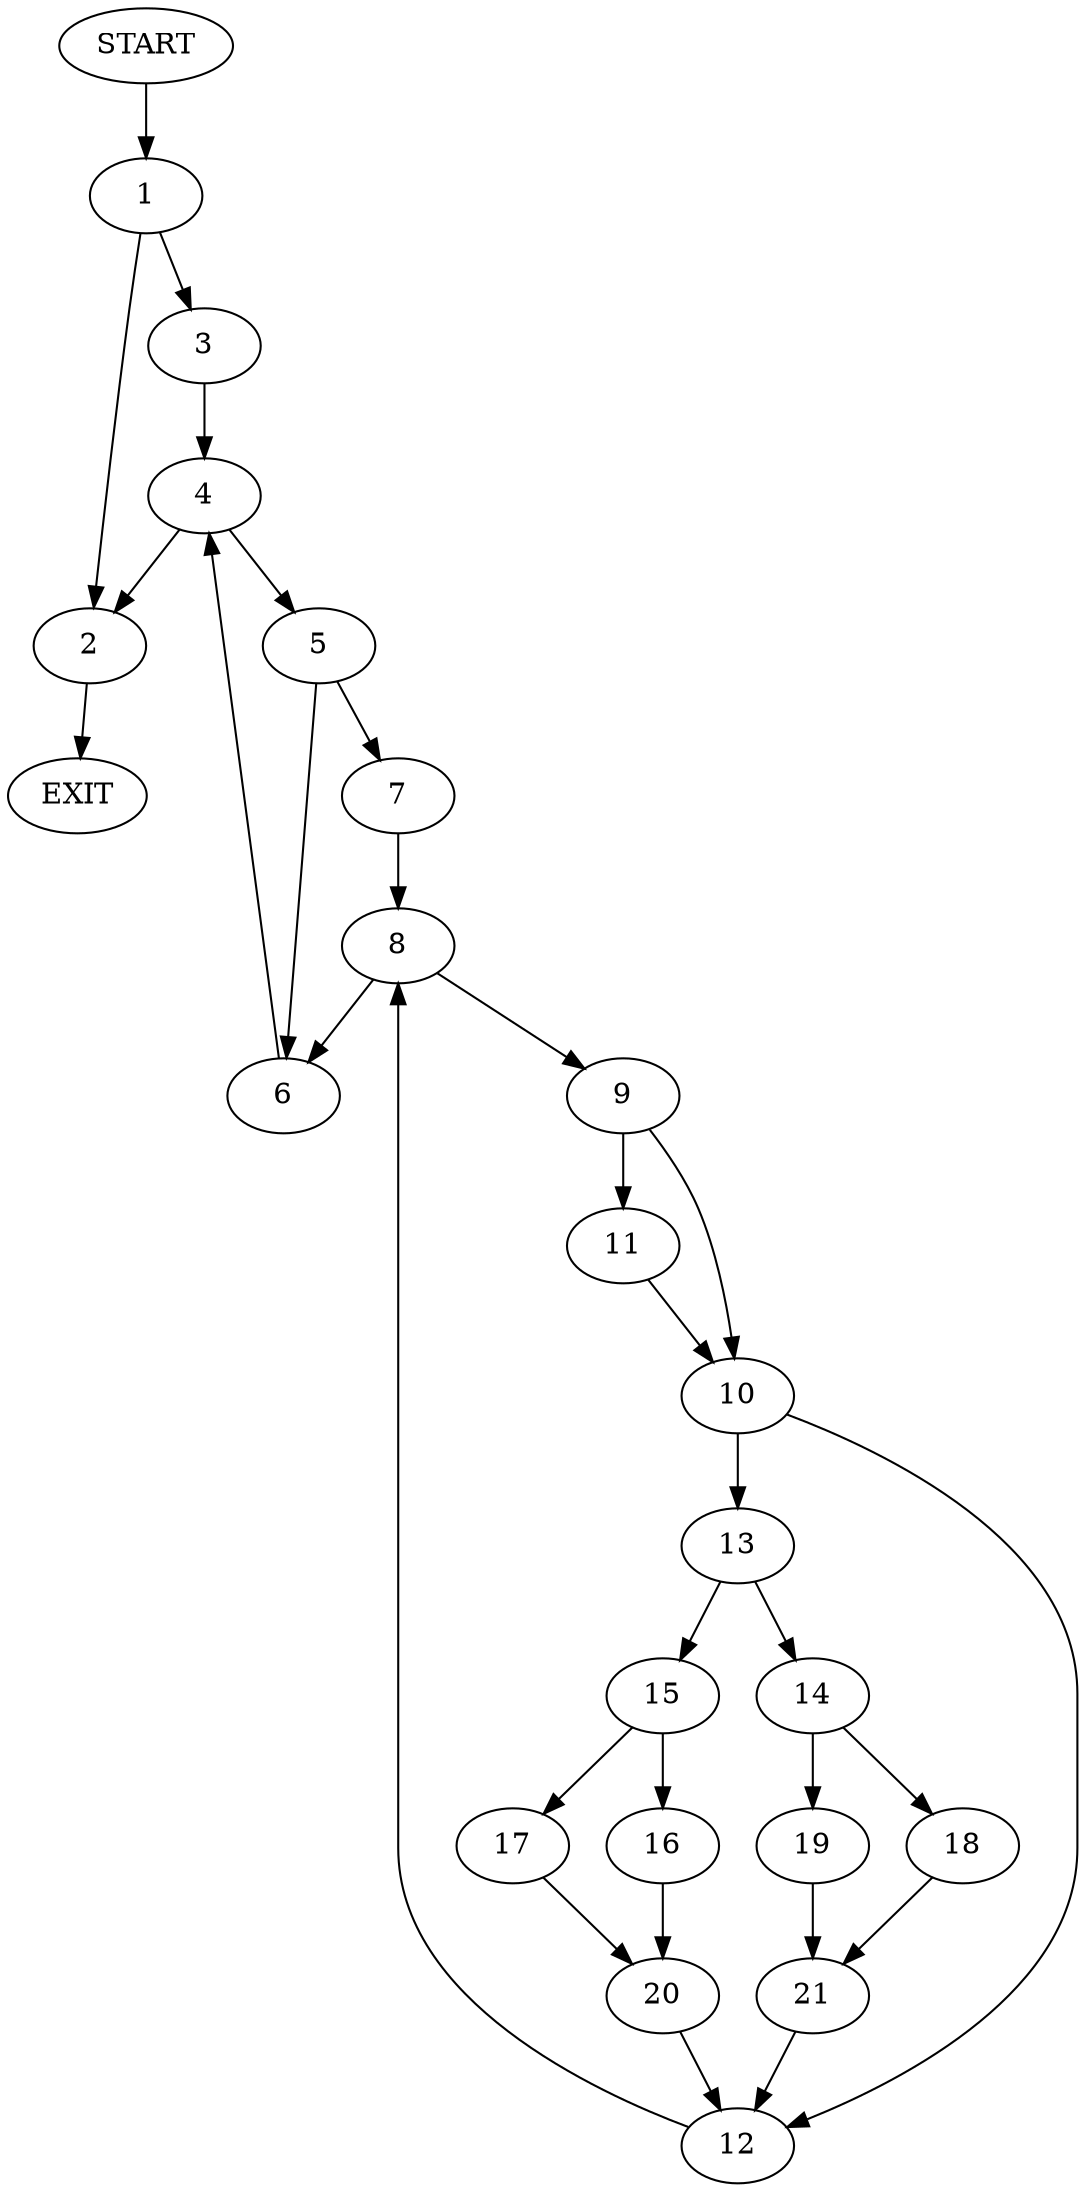 digraph {
0 [label="START"]
22 [label="EXIT"]
0 -> 1
1 -> 2
1 -> 3
2 -> 22
3 -> 4
4 -> 2
4 -> 5
5 -> 6
5 -> 7
6 -> 4
7 -> 8
8 -> 9
8 -> 6
9 -> 10
9 -> 11
10 -> 12
10 -> 13
11 -> 10
13 -> 14
13 -> 15
12 -> 8
15 -> 16
15 -> 17
14 -> 18
14 -> 19
16 -> 20
17 -> 20
20 -> 12
18 -> 21
19 -> 21
21 -> 12
}

